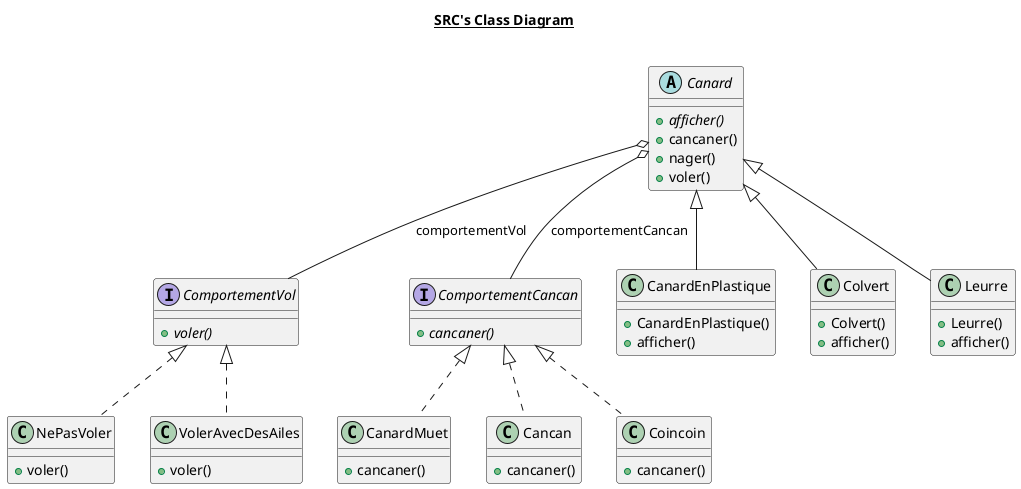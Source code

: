 @startuml

title __SRC's Class Diagram__\n


    abstract class Canard {
        {abstract} + afficher()
        + cancaner()
        + nager()
        + voler()
    }

  


    class CanardEnPlastique {
        + CanardEnPlastique()
        + afficher()
    }

  


    class CanardMuet {
        + cancaner()
    }

  


    class Cancan {
        + cancaner()
    }

  


    class Coincoin {
        + cancaner()
    }

  


    class Colvert {
        + Colvert()
        + afficher()
    }

  


    interface ComportementCancan {
        {abstract} + cancaner()
    }

  


    interface ComportementVol {
        {abstract} + voler()
    }

  


    class Leurre {
        + Leurre()
        + afficher()
    }

  


    class NePasVoler {
        + voler()
    }

  


    class VolerAvecDesAiles {
        + voler()
    }

  

  Canard o-- ComportementCancan : comportementCancan
  Canard o-- ComportementVol : comportementVol
  CanardEnPlastique -up-|> Canard
  CanardMuet .up.|> ComportementCancan
  Cancan .up.|> ComportementCancan
  Coincoin .up.|> ComportementCancan
  Colvert -up-|> Canard
  Leurre -up-|> Canard
  NePasVoler .up.|> ComportementVol
  VolerAvecDesAiles .up.|> ComportementVol


@enduml
